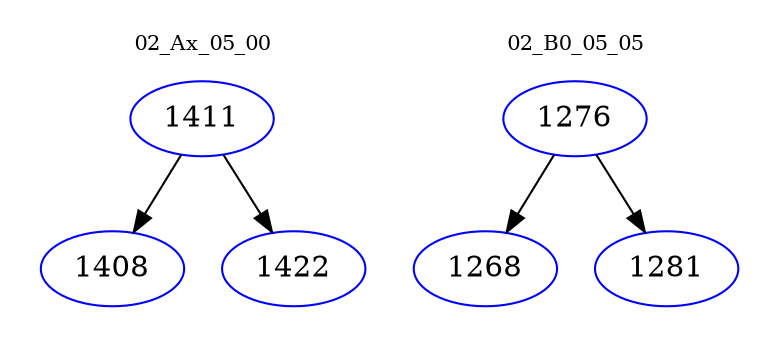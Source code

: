 digraph{
subgraph cluster_0 {
color = white
label = "02_Ax_05_00";
fontsize=10;
T0_1411 [label="1411", color="blue"]
T0_1411 -> T0_1408 [color="black"]
T0_1408 [label="1408", color="blue"]
T0_1411 -> T0_1422 [color="black"]
T0_1422 [label="1422", color="blue"]
}
subgraph cluster_1 {
color = white
label = "02_B0_05_05";
fontsize=10;
T1_1276 [label="1276", color="blue"]
T1_1276 -> T1_1268 [color="black"]
T1_1268 [label="1268", color="blue"]
T1_1276 -> T1_1281 [color="black"]
T1_1281 [label="1281", color="blue"]
}
}
